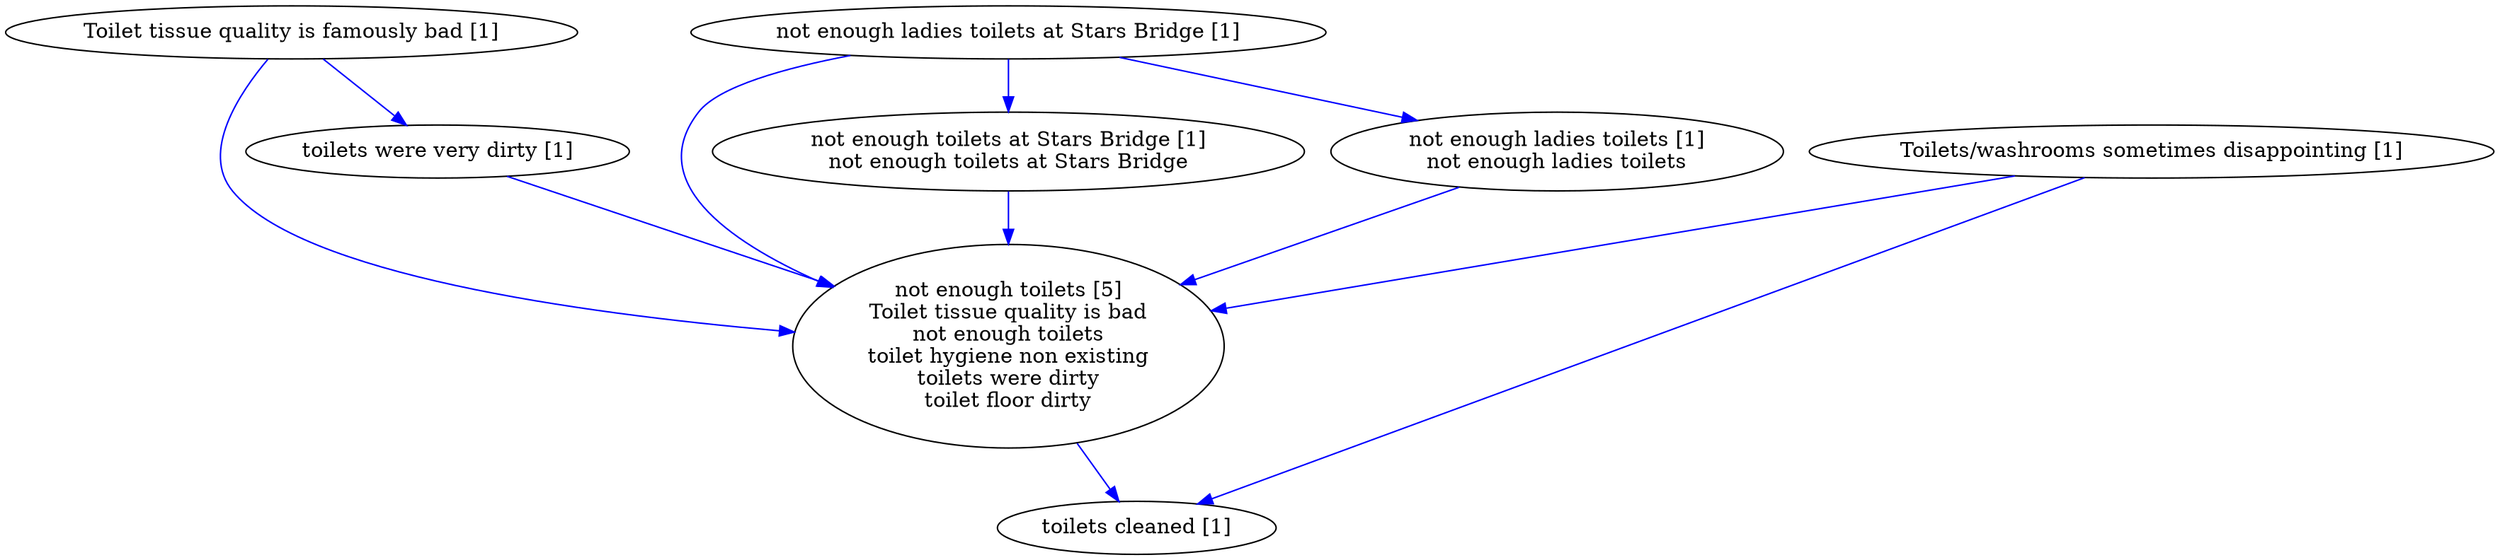 digraph collapsedGraph {
"not enough toilets [5]\nToilet tissue quality is bad\nnot enough toilets\ntoilet hygiene non existing\ntoilets were dirty\ntoilet floor dirty""Toilet tissue quality is famously bad [1]""Toilets/washrooms sometimes disappointing [1]""not enough ladies toilets at Stars Bridge [1]""not enough toilets at Stars Bridge [1]\nnot enough toilets at Stars Bridge""not enough ladies toilets [1]\nnot enough ladies toilets""toilets cleaned [1]""toilets were very dirty [1]""Toilets/washrooms sometimes disappointing [1]" -> "not enough toilets [5]\nToilet tissue quality is bad\nnot enough toilets\ntoilet hygiene non existing\ntoilets were dirty\ntoilet floor dirty" [color=blue]
"not enough ladies toilets at Stars Bridge [1]" -> "not enough toilets at Stars Bridge [1]\nnot enough toilets at Stars Bridge" [color=blue]
"not enough toilets at Stars Bridge [1]\nnot enough toilets at Stars Bridge" -> "not enough toilets [5]\nToilet tissue quality is bad\nnot enough toilets\ntoilet hygiene non existing\ntoilets were dirty\ntoilet floor dirty" [color=blue]
"not enough ladies toilets at Stars Bridge [1]" -> "not enough ladies toilets [1]\nnot enough ladies toilets" [color=blue]
"not enough ladies toilets [1]\nnot enough ladies toilets" -> "not enough toilets [5]\nToilet tissue quality is bad\nnot enough toilets\ntoilet hygiene non existing\ntoilets were dirty\ntoilet floor dirty" [color=blue]
"not enough ladies toilets at Stars Bridge [1]" -> "not enough toilets [5]\nToilet tissue quality is bad\nnot enough toilets\ntoilet hygiene non existing\ntoilets were dirty\ntoilet floor dirty" [color=blue]
"not enough toilets [5]\nToilet tissue quality is bad\nnot enough toilets\ntoilet hygiene non existing\ntoilets were dirty\ntoilet floor dirty" -> "toilets cleaned [1]" [color=blue]
"Toilets/washrooms sometimes disappointing [1]" -> "toilets cleaned [1]" [color=blue]
"Toilet tissue quality is famously bad [1]" -> "toilets were very dirty [1]" [color=blue]
"Toilet tissue quality is famously bad [1]" -> "not enough toilets [5]\nToilet tissue quality is bad\nnot enough toilets\ntoilet hygiene non existing\ntoilets were dirty\ntoilet floor dirty" [color=blue]
"toilets were very dirty [1]" -> "not enough toilets [5]\nToilet tissue quality is bad\nnot enough toilets\ntoilet hygiene non existing\ntoilets were dirty\ntoilet floor dirty" [color=blue]
}